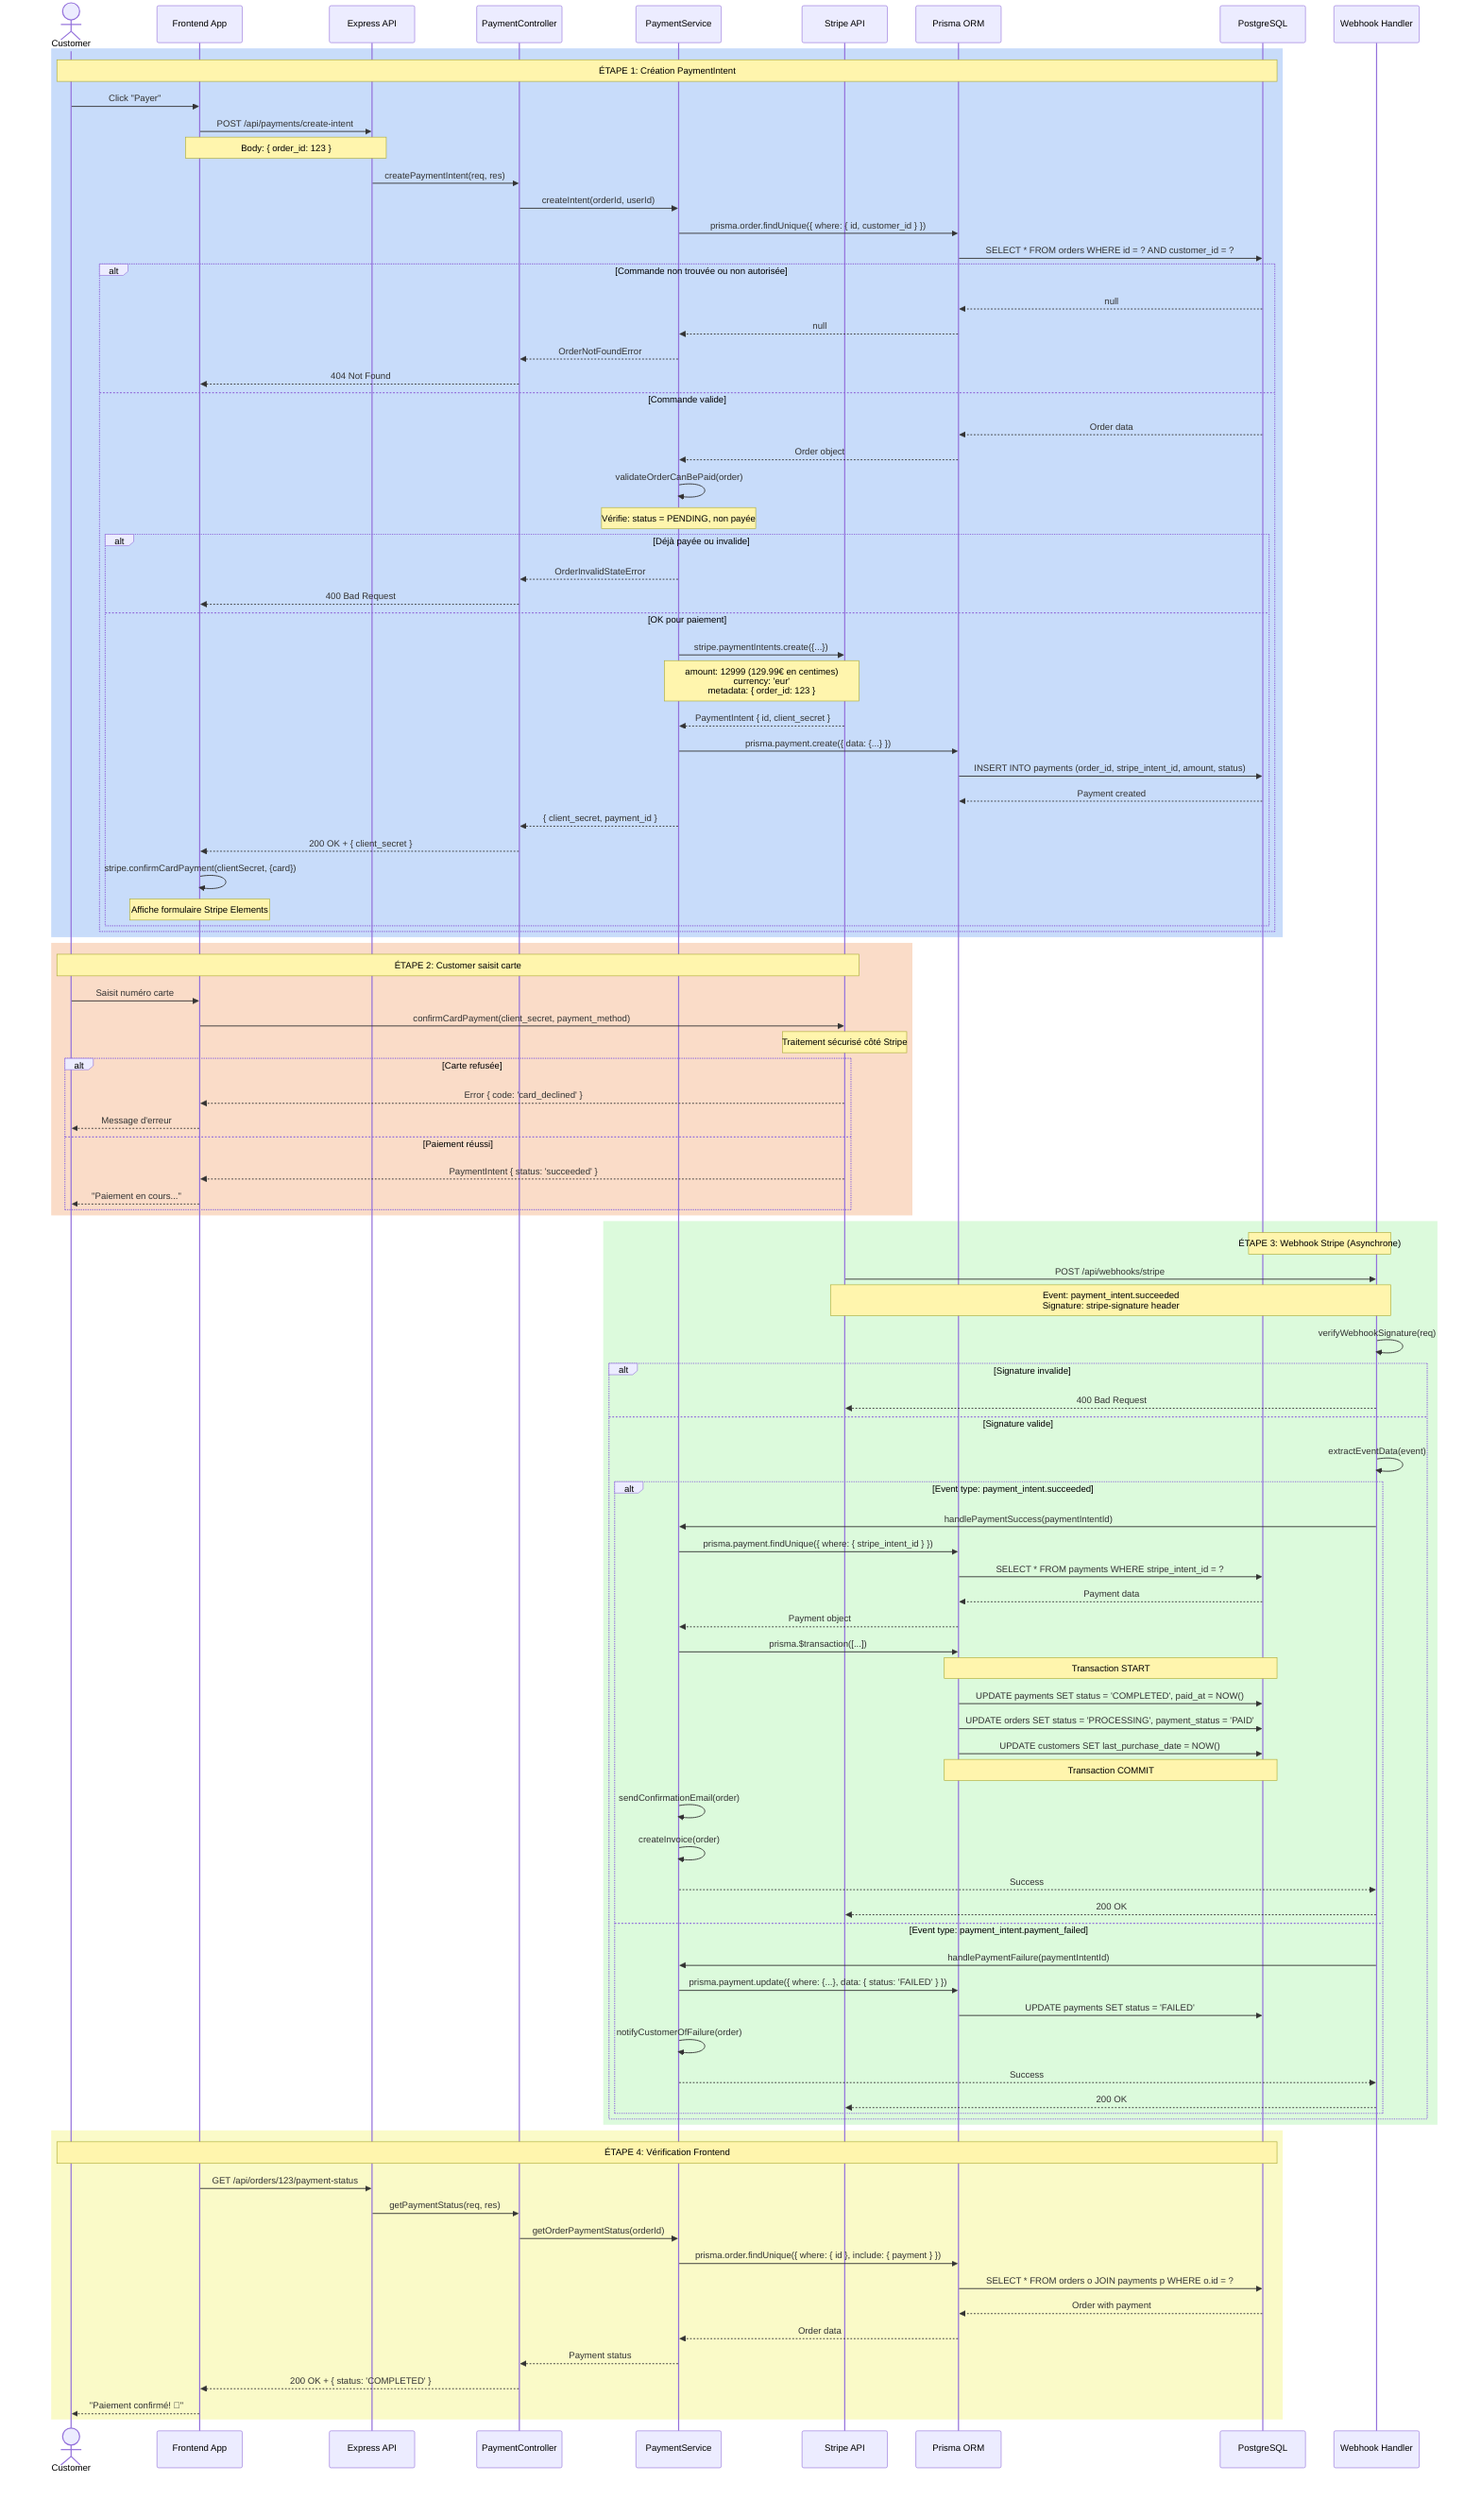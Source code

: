 sequenceDiagram
    actor Customer
    participant Frontend as Frontend App
    participant API as Express API
    participant Controller as PaymentController
    participant Service as PaymentService
    participant Stripe as Stripe API
    participant Prisma as Prisma ORM
    participant DB as PostgreSQL
    participant Webhook as Webhook Handler

    rect rgb(200, 220, 250)
    Note over Customer,DB: ÉTAPE 1: Création PaymentIntent
    Customer->>Frontend: Click "Payer"
    Frontend->>API: POST /api/payments/create-intent
    Note over Frontend,API: Body: { order_id: 123 }
    
    API->>Controller: createPaymentIntent(req, res)
    Controller->>Service: createIntent(orderId, userId)
    
    Service->>Prisma: prisma.order.findUnique({ where: { id, customer_id } })
    Prisma->>DB: SELECT * FROM orders WHERE id = ? AND customer_id = ?
    
    alt Commande non trouvée ou non autorisée
        DB-->>Prisma: null
        Prisma-->>Service: null
        Service-->>Controller: OrderNotFoundError
        Controller-->>Frontend: 404 Not Found
    else Commande valide
        DB-->>Prisma: Order data
        Prisma-->>Service: Order object
        
        Service->>Service: validateOrderCanBePaid(order)
        Note over Service: Vérifie: status = PENDING, non payée
        
        alt Déjà payée ou invalide
            Service-->>Controller: OrderInvalidStateError
            Controller-->>Frontend: 400 Bad Request
        else OK pour paiement
            Service->>Stripe: stripe.paymentIntents.create({...})
            Note over Service,Stripe: amount: 12999 (129.99€ en centimes)<br/>currency: 'eur'<br/>metadata: { order_id: 123 }
            
            Stripe-->>Service: PaymentIntent { id, client_secret }
            
            Service->>Prisma: prisma.payment.create({ data: {...} })
            Prisma->>DB: INSERT INTO payments (order_id, stripe_intent_id, amount, status)
            DB-->>Prisma: Payment created
            
            Service-->>Controller: { client_secret, payment_id }
            Controller-->>Frontend: 200 OK + { client_secret }
            
            Frontend->>Frontend: stripe.confirmCardPayment(clientSecret, {card})
            Note over Frontend: Affiche formulaire Stripe Elements
        end
    end
    end

    rect rgb(250, 220, 200)
    Note over Customer,Stripe: ÉTAPE 2: Customer saisit carte
    Customer->>Frontend: Saisit numéro carte
    Frontend->>Stripe: confirmCardPayment(client_secret, payment_method)
    Note over Stripe: Traitement sécurisé côté Stripe
    
    alt Carte refusée
        Stripe-->>Frontend: Error { code: 'card_declined' }
        Frontend-->>Customer: Message d'erreur
    else Paiement réussi
        Stripe-->>Frontend: PaymentIntent { status: 'succeeded' }
        Frontend-->>Customer: "Paiement en cours..."
    end
    end

    rect rgb(220, 250, 220)
    Note over Webhook,DB: ÉTAPE 3: Webhook Stripe (Asynchrone)
    Stripe->>Webhook: POST /api/webhooks/stripe
    Note over Stripe,Webhook: Event: payment_intent.succeeded<br/>Signature: stripe-signature header
    
    Webhook->>Webhook: verifyWebhookSignature(req)
    
    alt Signature invalide
        Webhook-->>Stripe: 400 Bad Request
    else Signature valide
        Webhook->>Webhook: extractEventData(event)
        
        alt Event type: payment_intent.succeeded
            Webhook->>Service: handlePaymentSuccess(paymentIntentId)
            
            Service->>Prisma: prisma.payment.findUnique({ where: { stripe_intent_id } })
            Prisma->>DB: SELECT * FROM payments WHERE stripe_intent_id = ?
            DB-->>Prisma: Payment data
            Prisma-->>Service: Payment object
            
            Service->>Prisma: prisma.$transaction([...])
            Note over Prisma,DB: Transaction START
            
            Prisma->>DB: UPDATE payments SET status = 'COMPLETED', paid_at = NOW()
            Prisma->>DB: UPDATE orders SET status = 'PROCESSING', payment_status = 'PAID'
            Prisma->>DB: UPDATE customers SET last_purchase_date = NOW()
            
            Note over Prisma,DB: Transaction COMMIT
            
            Service->>Service: sendConfirmationEmail(order)
            Service->>Service: createInvoice(order)
            
            Service-->>Webhook: Success
            Webhook-->>Stripe: 200 OK
        else Event type: payment_intent.payment_failed
            Webhook->>Service: handlePaymentFailure(paymentIntentId)
            Service->>Prisma: prisma.payment.update({ where: {...}, data: { status: 'FAILED' } })
            Prisma->>DB: UPDATE payments SET status = 'FAILED'
            
            Service->>Service: notifyCustomerOfFailure(order)
            Service-->>Webhook: Success
            Webhook-->>Stripe: 200 OK
        end
    end
    end

    rect rgb(250, 250, 200)
    Note over Customer,DB: ÉTAPE 4: Vérification Frontend
    Frontend->>API: GET /api/orders/123/payment-status
    API->>Controller: getPaymentStatus(req, res)
    Controller->>Service: getOrderPaymentStatus(orderId)
    
    Service->>Prisma: prisma.order.findUnique({ where: { id }, include: { payment } })
    Prisma->>DB: SELECT * FROM orders o JOIN payments p WHERE o.id = ?
    DB-->>Prisma: Order with payment
    Prisma-->>Service: Order data
    
    Service-->>Controller: Payment status
    Controller-->>Frontend: 200 OK + { status: 'COMPLETED' }
    Frontend-->>Customer: "Paiement confirmé! 🎉"
    end